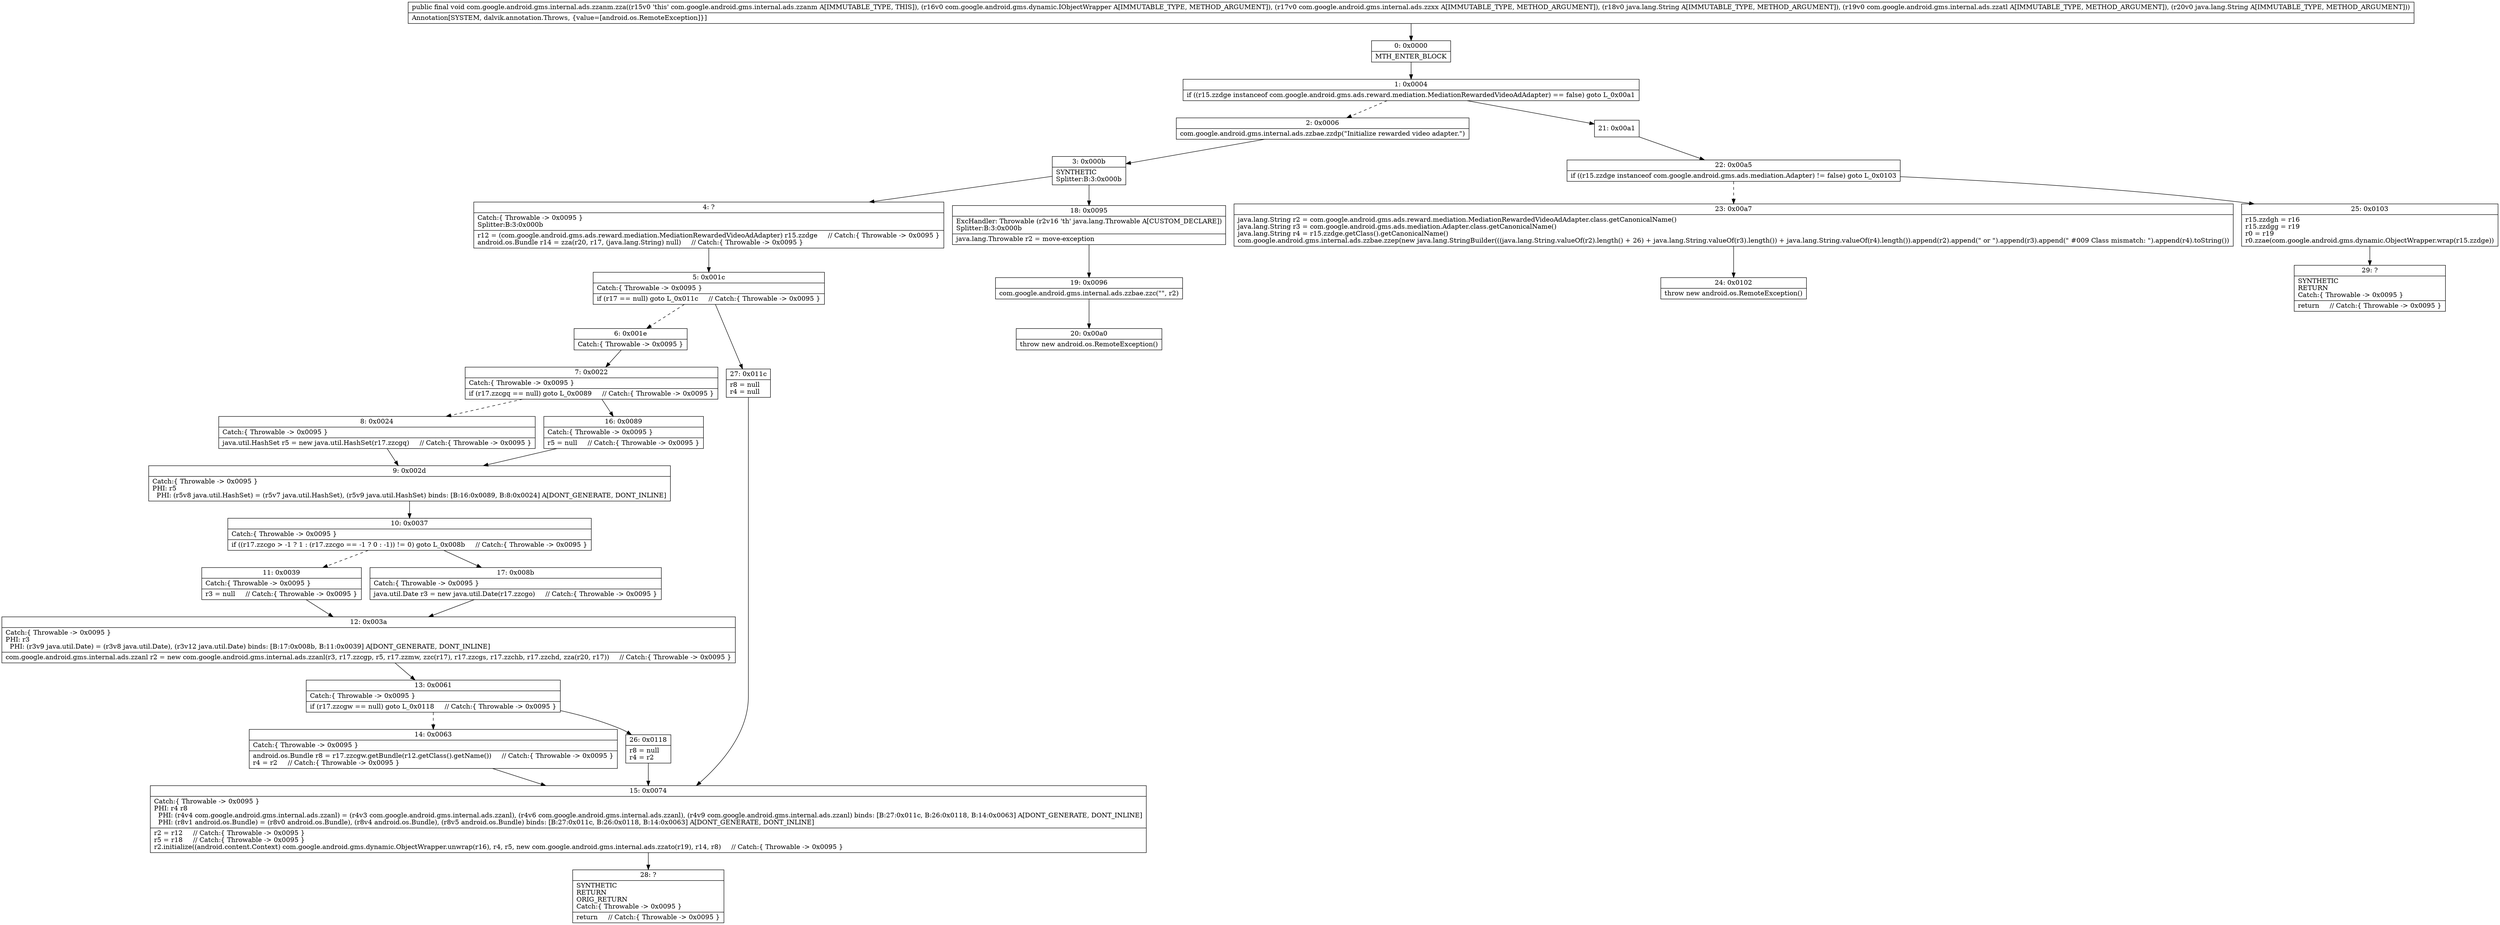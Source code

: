 digraph "CFG forcom.google.android.gms.internal.ads.zzanm.zza(Lcom\/google\/android\/gms\/dynamic\/IObjectWrapper;Lcom\/google\/android\/gms\/internal\/ads\/zzxx;Ljava\/lang\/String;Lcom\/google\/android\/gms\/internal\/ads\/zzatl;Ljava\/lang\/String;)V" {
Node_0 [shape=record,label="{0\:\ 0x0000|MTH_ENTER_BLOCK\l}"];
Node_1 [shape=record,label="{1\:\ 0x0004|if ((r15.zzdge instanceof com.google.android.gms.ads.reward.mediation.MediationRewardedVideoAdAdapter) == false) goto L_0x00a1\l}"];
Node_2 [shape=record,label="{2\:\ 0x0006|com.google.android.gms.internal.ads.zzbae.zzdp(\"Initialize rewarded video adapter.\")\l}"];
Node_3 [shape=record,label="{3\:\ 0x000b|SYNTHETIC\lSplitter:B:3:0x000b\l}"];
Node_4 [shape=record,label="{4\:\ ?|Catch:\{ Throwable \-\> 0x0095 \}\lSplitter:B:3:0x000b\l|r12 = (com.google.android.gms.ads.reward.mediation.MediationRewardedVideoAdAdapter) r15.zzdge     \/\/ Catch:\{ Throwable \-\> 0x0095 \}\landroid.os.Bundle r14 = zza(r20, r17, (java.lang.String) null)     \/\/ Catch:\{ Throwable \-\> 0x0095 \}\l}"];
Node_5 [shape=record,label="{5\:\ 0x001c|Catch:\{ Throwable \-\> 0x0095 \}\l|if (r17 == null) goto L_0x011c     \/\/ Catch:\{ Throwable \-\> 0x0095 \}\l}"];
Node_6 [shape=record,label="{6\:\ 0x001e|Catch:\{ Throwable \-\> 0x0095 \}\l}"];
Node_7 [shape=record,label="{7\:\ 0x0022|Catch:\{ Throwable \-\> 0x0095 \}\l|if (r17.zzcgq == null) goto L_0x0089     \/\/ Catch:\{ Throwable \-\> 0x0095 \}\l}"];
Node_8 [shape=record,label="{8\:\ 0x0024|Catch:\{ Throwable \-\> 0x0095 \}\l|java.util.HashSet r5 = new java.util.HashSet(r17.zzcgq)     \/\/ Catch:\{ Throwable \-\> 0x0095 \}\l}"];
Node_9 [shape=record,label="{9\:\ 0x002d|Catch:\{ Throwable \-\> 0x0095 \}\lPHI: r5 \l  PHI: (r5v8 java.util.HashSet) = (r5v7 java.util.HashSet), (r5v9 java.util.HashSet) binds: [B:16:0x0089, B:8:0x0024] A[DONT_GENERATE, DONT_INLINE]\l}"];
Node_10 [shape=record,label="{10\:\ 0x0037|Catch:\{ Throwable \-\> 0x0095 \}\l|if ((r17.zzcgo \> \-1 ? 1 : (r17.zzcgo == \-1 ? 0 : \-1)) != 0) goto L_0x008b     \/\/ Catch:\{ Throwable \-\> 0x0095 \}\l}"];
Node_11 [shape=record,label="{11\:\ 0x0039|Catch:\{ Throwable \-\> 0x0095 \}\l|r3 = null     \/\/ Catch:\{ Throwable \-\> 0x0095 \}\l}"];
Node_12 [shape=record,label="{12\:\ 0x003a|Catch:\{ Throwable \-\> 0x0095 \}\lPHI: r3 \l  PHI: (r3v9 java.util.Date) = (r3v8 java.util.Date), (r3v12 java.util.Date) binds: [B:17:0x008b, B:11:0x0039] A[DONT_GENERATE, DONT_INLINE]\l|com.google.android.gms.internal.ads.zzanl r2 = new com.google.android.gms.internal.ads.zzanl(r3, r17.zzcgp, r5, r17.zzmw, zzc(r17), r17.zzcgs, r17.zzchb, r17.zzchd, zza(r20, r17))     \/\/ Catch:\{ Throwable \-\> 0x0095 \}\l}"];
Node_13 [shape=record,label="{13\:\ 0x0061|Catch:\{ Throwable \-\> 0x0095 \}\l|if (r17.zzcgw == null) goto L_0x0118     \/\/ Catch:\{ Throwable \-\> 0x0095 \}\l}"];
Node_14 [shape=record,label="{14\:\ 0x0063|Catch:\{ Throwable \-\> 0x0095 \}\l|android.os.Bundle r8 = r17.zzcgw.getBundle(r12.getClass().getName())     \/\/ Catch:\{ Throwable \-\> 0x0095 \}\lr4 = r2     \/\/ Catch:\{ Throwable \-\> 0x0095 \}\l}"];
Node_15 [shape=record,label="{15\:\ 0x0074|Catch:\{ Throwable \-\> 0x0095 \}\lPHI: r4 r8 \l  PHI: (r4v4 com.google.android.gms.internal.ads.zzanl) = (r4v3 com.google.android.gms.internal.ads.zzanl), (r4v6 com.google.android.gms.internal.ads.zzanl), (r4v9 com.google.android.gms.internal.ads.zzanl) binds: [B:27:0x011c, B:26:0x0118, B:14:0x0063] A[DONT_GENERATE, DONT_INLINE]\l  PHI: (r8v1 android.os.Bundle) = (r8v0 android.os.Bundle), (r8v4 android.os.Bundle), (r8v5 android.os.Bundle) binds: [B:27:0x011c, B:26:0x0118, B:14:0x0063] A[DONT_GENERATE, DONT_INLINE]\l|r2 = r12     \/\/ Catch:\{ Throwable \-\> 0x0095 \}\lr5 = r18     \/\/ Catch:\{ Throwable \-\> 0x0095 \}\lr2.initialize((android.content.Context) com.google.android.gms.dynamic.ObjectWrapper.unwrap(r16), r4, r5, new com.google.android.gms.internal.ads.zzato(r19), r14, r8)     \/\/ Catch:\{ Throwable \-\> 0x0095 \}\l}"];
Node_16 [shape=record,label="{16\:\ 0x0089|Catch:\{ Throwable \-\> 0x0095 \}\l|r5 = null     \/\/ Catch:\{ Throwable \-\> 0x0095 \}\l}"];
Node_17 [shape=record,label="{17\:\ 0x008b|Catch:\{ Throwable \-\> 0x0095 \}\l|java.util.Date r3 = new java.util.Date(r17.zzcgo)     \/\/ Catch:\{ Throwable \-\> 0x0095 \}\l}"];
Node_18 [shape=record,label="{18\:\ 0x0095|ExcHandler: Throwable (r2v16 'th' java.lang.Throwable A[CUSTOM_DECLARE])\lSplitter:B:3:0x000b\l|java.lang.Throwable r2 = move\-exception\l}"];
Node_19 [shape=record,label="{19\:\ 0x0096|com.google.android.gms.internal.ads.zzbae.zzc(\"\", r2)\l}"];
Node_20 [shape=record,label="{20\:\ 0x00a0|throw new android.os.RemoteException()\l}"];
Node_21 [shape=record,label="{21\:\ 0x00a1}"];
Node_22 [shape=record,label="{22\:\ 0x00a5|if ((r15.zzdge instanceof com.google.android.gms.ads.mediation.Adapter) != false) goto L_0x0103\l}"];
Node_23 [shape=record,label="{23\:\ 0x00a7|java.lang.String r2 = com.google.android.gms.ads.reward.mediation.MediationRewardedVideoAdAdapter.class.getCanonicalName()\ljava.lang.String r3 = com.google.android.gms.ads.mediation.Adapter.class.getCanonicalName()\ljava.lang.String r4 = r15.zzdge.getClass().getCanonicalName()\lcom.google.android.gms.internal.ads.zzbae.zzep(new java.lang.StringBuilder(((java.lang.String.valueOf(r2).length() + 26) + java.lang.String.valueOf(r3).length()) + java.lang.String.valueOf(r4).length()).append(r2).append(\" or \").append(r3).append(\" #009 Class mismatch: \").append(r4).toString())\l}"];
Node_24 [shape=record,label="{24\:\ 0x0102|throw new android.os.RemoteException()\l}"];
Node_25 [shape=record,label="{25\:\ 0x0103|r15.zzdgh = r16\lr15.zzdgg = r19\lr0 = r19\lr0.zzae(com.google.android.gms.dynamic.ObjectWrapper.wrap(r15.zzdge))\l}"];
Node_26 [shape=record,label="{26\:\ 0x0118|r8 = null\lr4 = r2\l}"];
Node_27 [shape=record,label="{27\:\ 0x011c|r8 = null\lr4 = null\l}"];
Node_28 [shape=record,label="{28\:\ ?|SYNTHETIC\lRETURN\lORIG_RETURN\lCatch:\{ Throwable \-\> 0x0095 \}\l|return     \/\/ Catch:\{ Throwable \-\> 0x0095 \}\l}"];
Node_29 [shape=record,label="{29\:\ ?|SYNTHETIC\lRETURN\lCatch:\{ Throwable \-\> 0x0095 \}\l|return     \/\/ Catch:\{ Throwable \-\> 0x0095 \}\l}"];
MethodNode[shape=record,label="{public final void com.google.android.gms.internal.ads.zzanm.zza((r15v0 'this' com.google.android.gms.internal.ads.zzanm A[IMMUTABLE_TYPE, THIS]), (r16v0 com.google.android.gms.dynamic.IObjectWrapper A[IMMUTABLE_TYPE, METHOD_ARGUMENT]), (r17v0 com.google.android.gms.internal.ads.zzxx A[IMMUTABLE_TYPE, METHOD_ARGUMENT]), (r18v0 java.lang.String A[IMMUTABLE_TYPE, METHOD_ARGUMENT]), (r19v0 com.google.android.gms.internal.ads.zzatl A[IMMUTABLE_TYPE, METHOD_ARGUMENT]), (r20v0 java.lang.String A[IMMUTABLE_TYPE, METHOD_ARGUMENT]))  | Annotation[SYSTEM, dalvik.annotation.Throws, \{value=[android.os.RemoteException]\}]\l}"];
MethodNode -> Node_0;
Node_0 -> Node_1;
Node_1 -> Node_2[style=dashed];
Node_1 -> Node_21;
Node_2 -> Node_3;
Node_3 -> Node_4;
Node_3 -> Node_18;
Node_4 -> Node_5;
Node_5 -> Node_6[style=dashed];
Node_5 -> Node_27;
Node_6 -> Node_7;
Node_7 -> Node_8[style=dashed];
Node_7 -> Node_16;
Node_8 -> Node_9;
Node_9 -> Node_10;
Node_10 -> Node_11[style=dashed];
Node_10 -> Node_17;
Node_11 -> Node_12;
Node_12 -> Node_13;
Node_13 -> Node_14[style=dashed];
Node_13 -> Node_26;
Node_14 -> Node_15;
Node_15 -> Node_28;
Node_16 -> Node_9;
Node_17 -> Node_12;
Node_18 -> Node_19;
Node_19 -> Node_20;
Node_21 -> Node_22;
Node_22 -> Node_23[style=dashed];
Node_22 -> Node_25;
Node_23 -> Node_24;
Node_25 -> Node_29;
Node_26 -> Node_15;
Node_27 -> Node_15;
}

